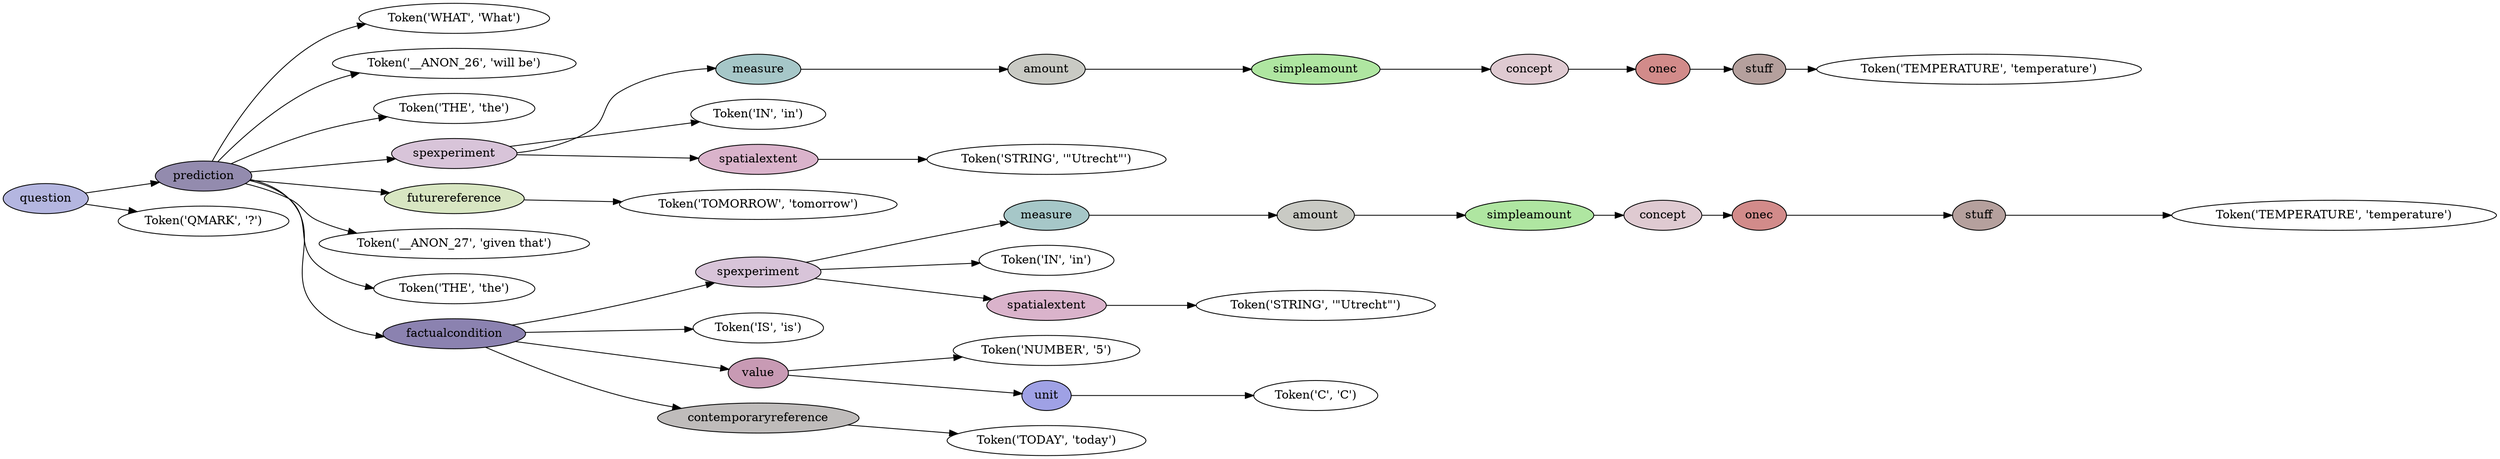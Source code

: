 digraph G {
rankdir=LR;
0 [label="Token('WHAT', 'What')"];
1 [label="Token('__ANON_26', 'will be')"];
2 [label="Token('THE', 'the')"];
3 [label="Token('TEMPERATURE', 'temperature')"];
4 [fillcolor="#b5a09d", label=stuff, style=filled];
4 -> 3;
5 [fillcolor="#d28b8a", label=onec, style=filled];
5 -> 4;
6 [fillcolor="#dfcad1", label=concept, style=filled];
6 -> 5;
7 [fillcolor="#afe6a1", label=simpleamount, style=filled];
7 -> 6;
8 [fillcolor="#c9cac4", label=amount, style=filled];
8 -> 7;
9 [fillcolor="#a6c7c8", label=measure, style=filled];
9 -> 8;
10 [label="Token('IN', 'in')"];
11 [label="Token('STRING', '\"Utrecht\"')"];
12 [fillcolor="#dab3cb", label=spatialextent, style=filled];
12 -> 11;
13 [fillcolor="#d8c4d9", label=spexperiment, style=filled];
13 -> 9;
13 -> 10;
13 -> 12;
14 [label="Token('TOMORROW', 'tomorrow')"];
15 [fillcolor="#d8e6c2", label=futurereference, style=filled];
15 -> 14;
16 [label="Token('__ANON_27', 'given that')"];
17 [label="Token('THE', 'the')"];
18 [label="Token('TEMPERATURE', 'temperature')"];
19 [fillcolor="#b5a09d", label=stuff, style=filled];
19 -> 18;
20 [fillcolor="#d28b8a", label=onec, style=filled];
20 -> 19;
21 [fillcolor="#dfcad1", label=concept, style=filled];
21 -> 20;
22 [fillcolor="#afe6a1", label=simpleamount, style=filled];
22 -> 21;
23 [fillcolor="#c9cac4", label=amount, style=filled];
23 -> 22;
24 [fillcolor="#a6c7c8", label=measure, style=filled];
24 -> 23;
25 [label="Token('IN', 'in')"];
26 [label="Token('STRING', '\"Utrecht\"')"];
27 [fillcolor="#dab3cb", label=spatialextent, style=filled];
27 -> 26;
28 [fillcolor="#d8c4d9", label=spexperiment, style=filled];
28 -> 24;
28 -> 25;
28 -> 27;
29 [label="Token('IS', 'is')"];
30 [label="Token('NUMBER', '5')"];
31 [label="Token('C', 'C')"];
32 [fillcolor="#9fa1e5", label=unit, style=filled];
32 -> 31;
33 [fillcolor="#c89ab4", label=value, style=filled];
33 -> 30;
33 -> 32;
34 [label="Token('TODAY', 'today')"];
35 [fillcolor="#bfbcbb", label=contemporaryreference, style=filled];
35 -> 34;
36 [fillcolor="#8b82b0", label=factualcondition, style=filled];
36 -> 28;
36 -> 29;
36 -> 33;
36 -> 35;
37 [fillcolor="#938bae", label=prediction, style=filled];
37 -> 0;
37 -> 1;
37 -> 2;
37 -> 13;
37 -> 15;
37 -> 16;
37 -> 17;
37 -> 36;
38 [label="Token('QMARK', '?')"];
39 [fillcolor="#b4b6e0", label=question, style=filled];
39 -> 37;
39 -> 38;
}
